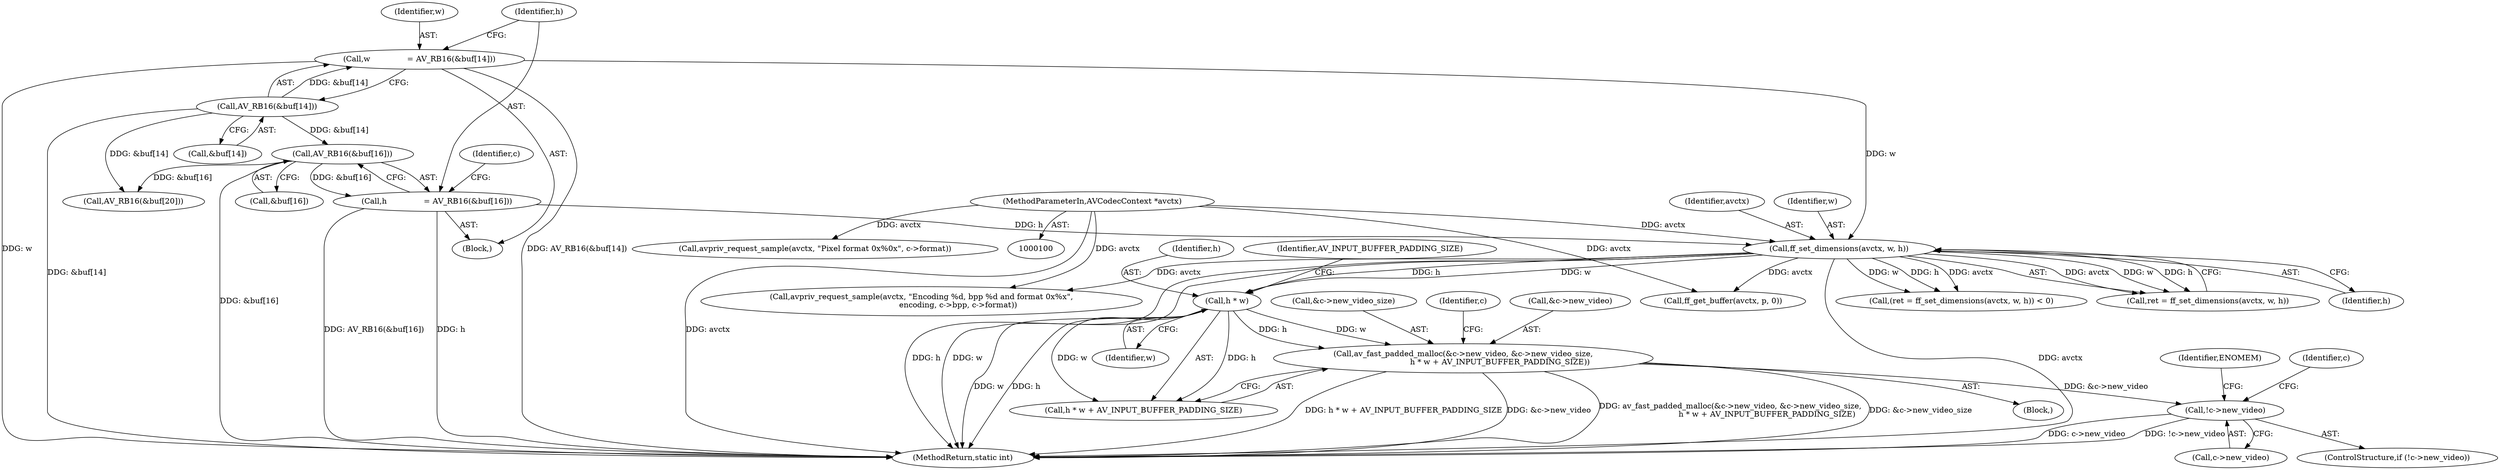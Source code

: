 digraph "0_FFmpeg_1e42736b95065c69a7481d0cf55247024f54b660@API" {
"1000451" [label="(Call,av_fast_padded_malloc(&c->new_video, &c->new_video_size,\n                              h * w + AV_INPUT_BUFFER_PADDING_SIZE))"];
"1000461" [label="(Call,h * w)"];
"1000270" [label="(Call,ff_set_dimensions(avctx, w, h))"];
"1000101" [label="(MethodParameterIn,AVCodecContext *avctx)"];
"1000154" [label="(Call,w               = AV_RB16(&buf[14]))"];
"1000156" [label="(Call,AV_RB16(&buf[14]))"];
"1000161" [label="(Call,h               = AV_RB16(&buf[16]))"];
"1000163" [label="(Call,AV_RB16(&buf[16]))"];
"1000466" [label="(Call,!c->new_video)"];
"1000465" [label="(ControlStructure,if (!c->new_video))"];
"1000157" [label="(Call,&buf[14])"];
"1000154" [label="(Call,w               = AV_RB16(&buf[14]))"];
"1000101" [label="(MethodParameterIn,AVCodecContext *avctx)"];
"1000272" [label="(Identifier,w)"];
"1000162" [label="(Identifier,h)"];
"1000468" [label="(Identifier,c)"];
"1000268" [label="(Call,ret = ff_set_dimensions(avctx, w, h))"];
"1000452" [label="(Call,&c->new_video)"];
"1000105" [label="(Block,)"];
"1000156" [label="(Call,AV_RB16(&buf[14]))"];
"1000273" [label="(Identifier,h)"];
"1000163" [label="(Call,AV_RB16(&buf[16]))"];
"1000462" [label="(Identifier,h)"];
"1000436" [label="(Call,ff_get_buffer(avctx, p, 0))"];
"1000155" [label="(Identifier,w)"];
"1000267" [label="(Call,(ret = ff_set_dimensions(avctx, w, h)) < 0)"];
"1000161" [label="(Call,h               = AV_RB16(&buf[16]))"];
"1000466" [label="(Call,!c->new_video)"];
"1000170" [label="(Identifier,c)"];
"1000456" [label="(Call,&c->new_video_size)"];
"1000472" [label="(Identifier,ENOMEM)"];
"1000508" [label="(MethodReturn,static int)"];
"1000270" [label="(Call,ff_set_dimensions(avctx, w, h))"];
"1000258" [label="(Call,avpriv_request_sample(avctx, \"Pixel format 0x%0x\", c->format))"];
"1000464" [label="(Identifier,AV_INPUT_BUFFER_PADDING_SIZE)"];
"1000467" [label="(Call,c->new_video)"];
"1000164" [label="(Call,&buf[16])"];
"1000450" [label="(Block,)"];
"1000271" [label="(Identifier,avctx)"];
"1000463" [label="(Identifier,w)"];
"1000461" [label="(Call,h * w)"];
"1000420" [label="(Call,avpriv_request_sample(avctx, \"Encoding %d, bpp %d and format 0x%x\",\n                              encoding, c->bpp, c->format))"];
"1000460" [label="(Call,h * w + AV_INPUT_BUFFER_PADDING_SIZE)"];
"1000451" [label="(Call,av_fast_padded_malloc(&c->new_video, &c->new_video_size,\n                              h * w + AV_INPUT_BUFFER_PADDING_SIZE))"];
"1000476" [label="(Identifier,c)"];
"1000179" [label="(Call,AV_RB16(&buf[20]))"];
"1000451" -> "1000450"  [label="AST: "];
"1000451" -> "1000460"  [label="CFG: "];
"1000452" -> "1000451"  [label="AST: "];
"1000456" -> "1000451"  [label="AST: "];
"1000460" -> "1000451"  [label="AST: "];
"1000468" -> "1000451"  [label="CFG: "];
"1000451" -> "1000508"  [label="DDG: h * w + AV_INPUT_BUFFER_PADDING_SIZE"];
"1000451" -> "1000508"  [label="DDG: &c->new_video"];
"1000451" -> "1000508"  [label="DDG: av_fast_padded_malloc(&c->new_video, &c->new_video_size,\n                              h * w + AV_INPUT_BUFFER_PADDING_SIZE)"];
"1000451" -> "1000508"  [label="DDG: &c->new_video_size"];
"1000461" -> "1000451"  [label="DDG: h"];
"1000461" -> "1000451"  [label="DDG: w"];
"1000451" -> "1000466"  [label="DDG: &c->new_video"];
"1000461" -> "1000460"  [label="AST: "];
"1000461" -> "1000463"  [label="CFG: "];
"1000462" -> "1000461"  [label="AST: "];
"1000463" -> "1000461"  [label="AST: "];
"1000464" -> "1000461"  [label="CFG: "];
"1000461" -> "1000508"  [label="DDG: w"];
"1000461" -> "1000508"  [label="DDG: h"];
"1000461" -> "1000460"  [label="DDG: h"];
"1000461" -> "1000460"  [label="DDG: w"];
"1000270" -> "1000461"  [label="DDG: h"];
"1000270" -> "1000461"  [label="DDG: w"];
"1000270" -> "1000268"  [label="AST: "];
"1000270" -> "1000273"  [label="CFG: "];
"1000271" -> "1000270"  [label="AST: "];
"1000272" -> "1000270"  [label="AST: "];
"1000273" -> "1000270"  [label="AST: "];
"1000268" -> "1000270"  [label="CFG: "];
"1000270" -> "1000508"  [label="DDG: h"];
"1000270" -> "1000508"  [label="DDG: w"];
"1000270" -> "1000508"  [label="DDG: avctx"];
"1000270" -> "1000267"  [label="DDG: avctx"];
"1000270" -> "1000267"  [label="DDG: w"];
"1000270" -> "1000267"  [label="DDG: h"];
"1000270" -> "1000268"  [label="DDG: avctx"];
"1000270" -> "1000268"  [label="DDG: w"];
"1000270" -> "1000268"  [label="DDG: h"];
"1000101" -> "1000270"  [label="DDG: avctx"];
"1000154" -> "1000270"  [label="DDG: w"];
"1000161" -> "1000270"  [label="DDG: h"];
"1000270" -> "1000420"  [label="DDG: avctx"];
"1000270" -> "1000436"  [label="DDG: avctx"];
"1000101" -> "1000100"  [label="AST: "];
"1000101" -> "1000508"  [label="DDG: avctx"];
"1000101" -> "1000258"  [label="DDG: avctx"];
"1000101" -> "1000420"  [label="DDG: avctx"];
"1000101" -> "1000436"  [label="DDG: avctx"];
"1000154" -> "1000105"  [label="AST: "];
"1000154" -> "1000156"  [label="CFG: "];
"1000155" -> "1000154"  [label="AST: "];
"1000156" -> "1000154"  [label="AST: "];
"1000162" -> "1000154"  [label="CFG: "];
"1000154" -> "1000508"  [label="DDG: w"];
"1000154" -> "1000508"  [label="DDG: AV_RB16(&buf[14])"];
"1000156" -> "1000154"  [label="DDG: &buf[14]"];
"1000156" -> "1000157"  [label="CFG: "];
"1000157" -> "1000156"  [label="AST: "];
"1000156" -> "1000508"  [label="DDG: &buf[14]"];
"1000156" -> "1000163"  [label="DDG: &buf[14]"];
"1000156" -> "1000179"  [label="DDG: &buf[14]"];
"1000161" -> "1000105"  [label="AST: "];
"1000161" -> "1000163"  [label="CFG: "];
"1000162" -> "1000161"  [label="AST: "];
"1000163" -> "1000161"  [label="AST: "];
"1000170" -> "1000161"  [label="CFG: "];
"1000161" -> "1000508"  [label="DDG: AV_RB16(&buf[16])"];
"1000161" -> "1000508"  [label="DDG: h"];
"1000163" -> "1000161"  [label="DDG: &buf[16]"];
"1000163" -> "1000164"  [label="CFG: "];
"1000164" -> "1000163"  [label="AST: "];
"1000163" -> "1000508"  [label="DDG: &buf[16]"];
"1000163" -> "1000179"  [label="DDG: &buf[16]"];
"1000466" -> "1000465"  [label="AST: "];
"1000466" -> "1000467"  [label="CFG: "];
"1000467" -> "1000466"  [label="AST: "];
"1000472" -> "1000466"  [label="CFG: "];
"1000476" -> "1000466"  [label="CFG: "];
"1000466" -> "1000508"  [label="DDG: c->new_video"];
"1000466" -> "1000508"  [label="DDG: !c->new_video"];
}
